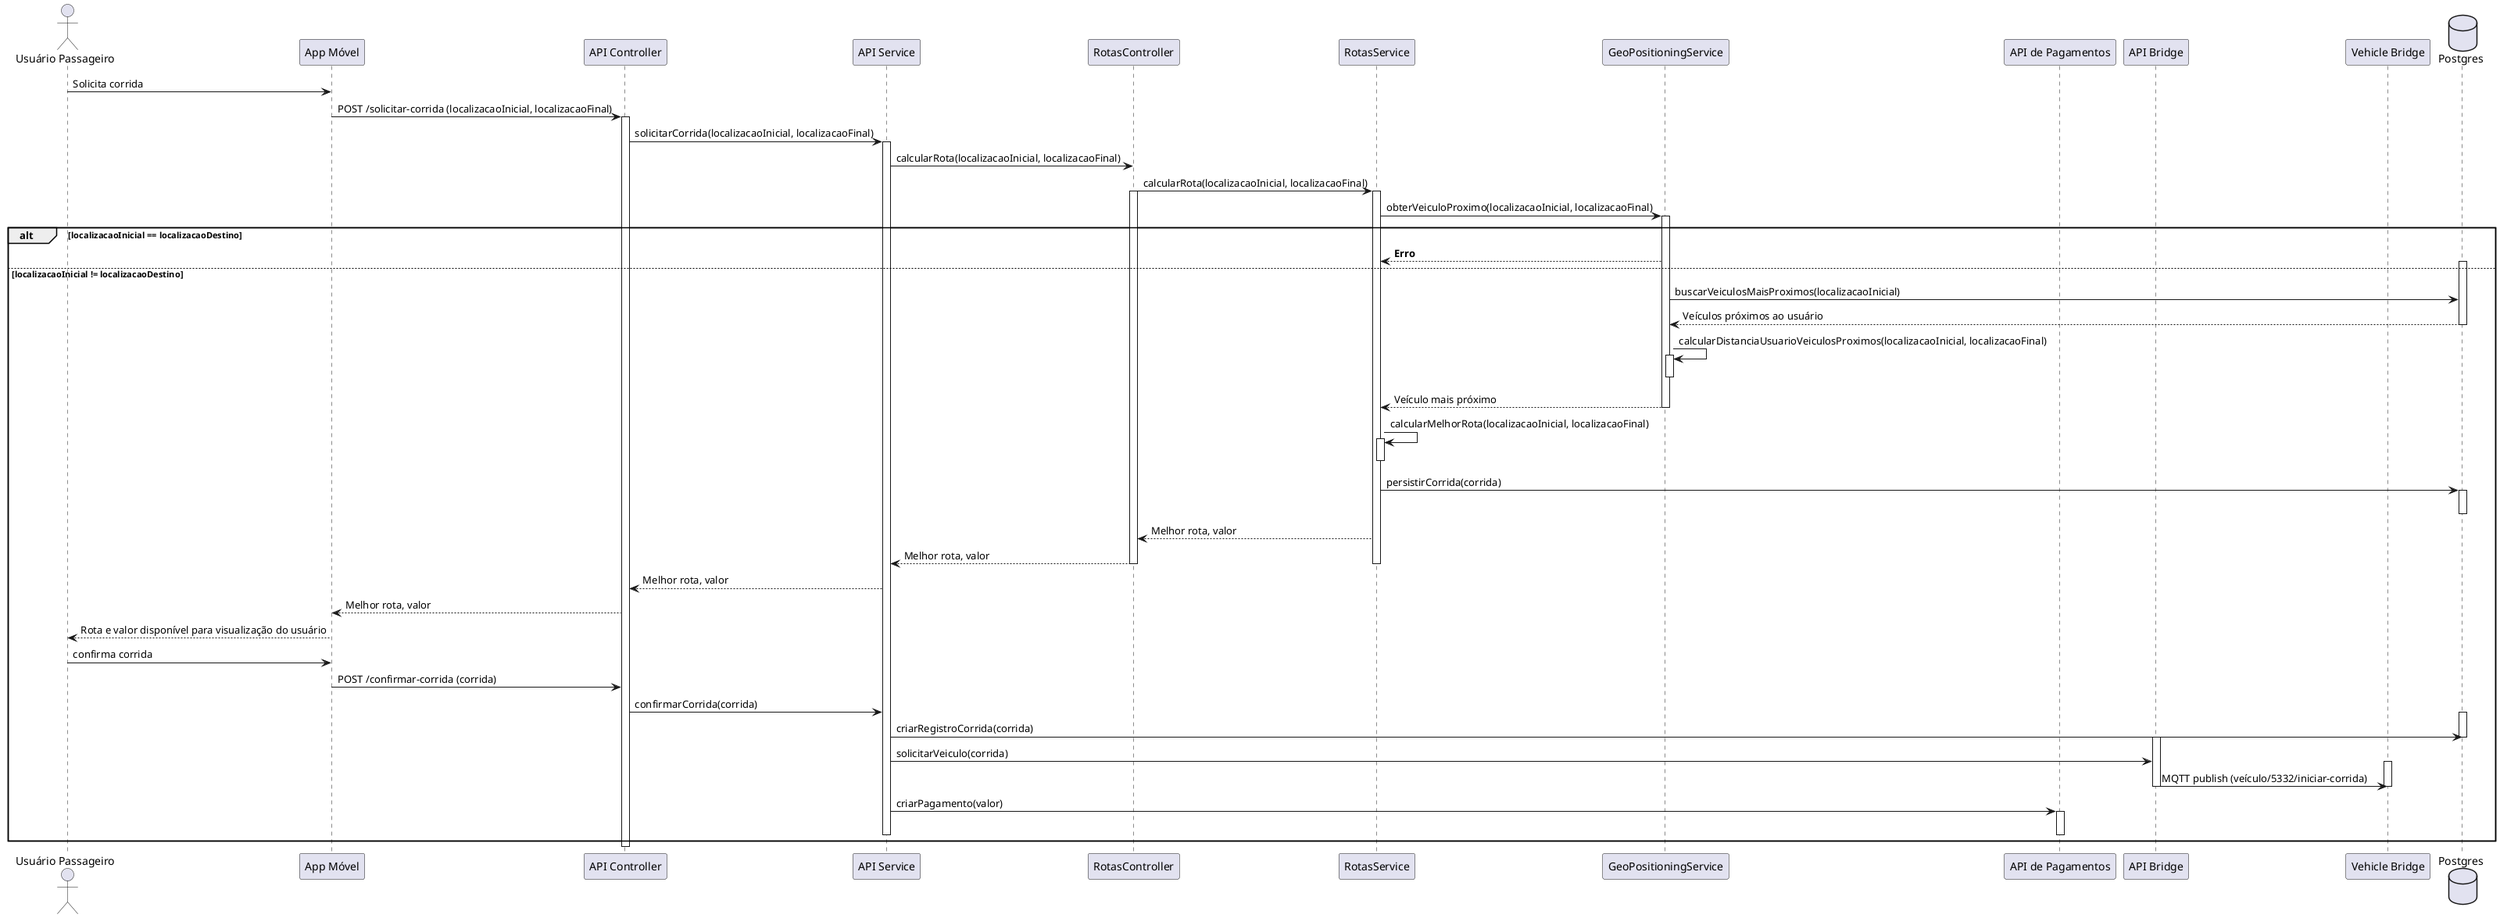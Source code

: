 @startuml Nível 4 - Sequência de Detecção de Riscos

actor "Usuário Passageiro" as user
participant "App Móvel" as APP
participant "API Controller" as SCV
participant "API Service" as SSV
participant "RotasController" as RC
participant "RotasService" as SR
participant "GeoPositioningService" as SG
participant "API de Pagamentos" as PAGAMENTOS
participant "API Bridge" as BRIDGE
participant "Vehicle Bridge" as VEHICLE
database "Postgres" as BD

user -> APP: Solicita corrida
APP -> SCV: POST /solicitar-corrida (localizacaoInicial, localizacaoFinal)
activate SCV
SCV -> SSV: solicitarCorrida(localizacaoInicial, localizacaoFinal)
activate SSV
SSV -> RC: calcularRota(localizacaoInicial, localizacaoFinal)
RC -> SR: calcularRota(localizacaoInicial, localizacaoFinal)
activate RC
activate SR

SR -> SG: obterVeiculoProximo(localizacaoInicial, localizacaoFinal)
activate SG
alt localizacaoInicial == localizacaoDestino
    SG --> SR: **Erro**

else localizacaoInicial != localizacaoDestino
    activate BD
    SG -> BD: buscarVeiculosMaisProximos(localizacaoInicial)
    BD --> SG: Veículos próximos ao usuário
    deactivate BD
    SG -> SG: calcularDistanciaUsuarioVeiculosProximos(localizacaoInicial, localizacaoFinal)
    activate SG
    deactivate SG
    SG --> SR: Veículo mais próximo
    deactivate SG
    SR -> SR: calcularMelhorRota(localizacaoInicial, localizacaoFinal)
    activate SR
    deactivate SR
    SR -> BD: persistirCorrida(corrida)
    activate BD
    deactivate BD
    SR --> RC: Melhor rota, valor
    RC --> SSV: Melhor rota, valor
    deactivate RC
    deactivate SR
    SSV --> SCV: Melhor rota, valor
    SCV --> APP: Melhor rota, valor
    APP --> user: Rota e valor disponível para visualização do usuário
    deactivate SG
    user -> APP: confirma corrida
    APP -> SCV: POST /confirmar-corrida (corrida)
    SCV -> SSV: confirmarCorrida(corrida)
    activate BD
    SSV -> BD: criarRegistroCorrida(corrida)
    deactivate BD
    activate BRIDGE
    SSV -> BRIDGE: solicitarVeiculo(corrida)
    activate VEHICLE
    BRIDGE -> VEHICLE: MQTT publish (veículo/5332/iniciar-corrida)
    deactivate BRIDGE
    deactivate VEHICLE
    SSV -> PAGAMENTOS: criarPagamento(valor)
    activate PAGAMENTOS
    deactivate PAGAMENTOS
    deactivate SSV
end
deactivate SR
deactivate SCV
deactivate SSV
@enduml